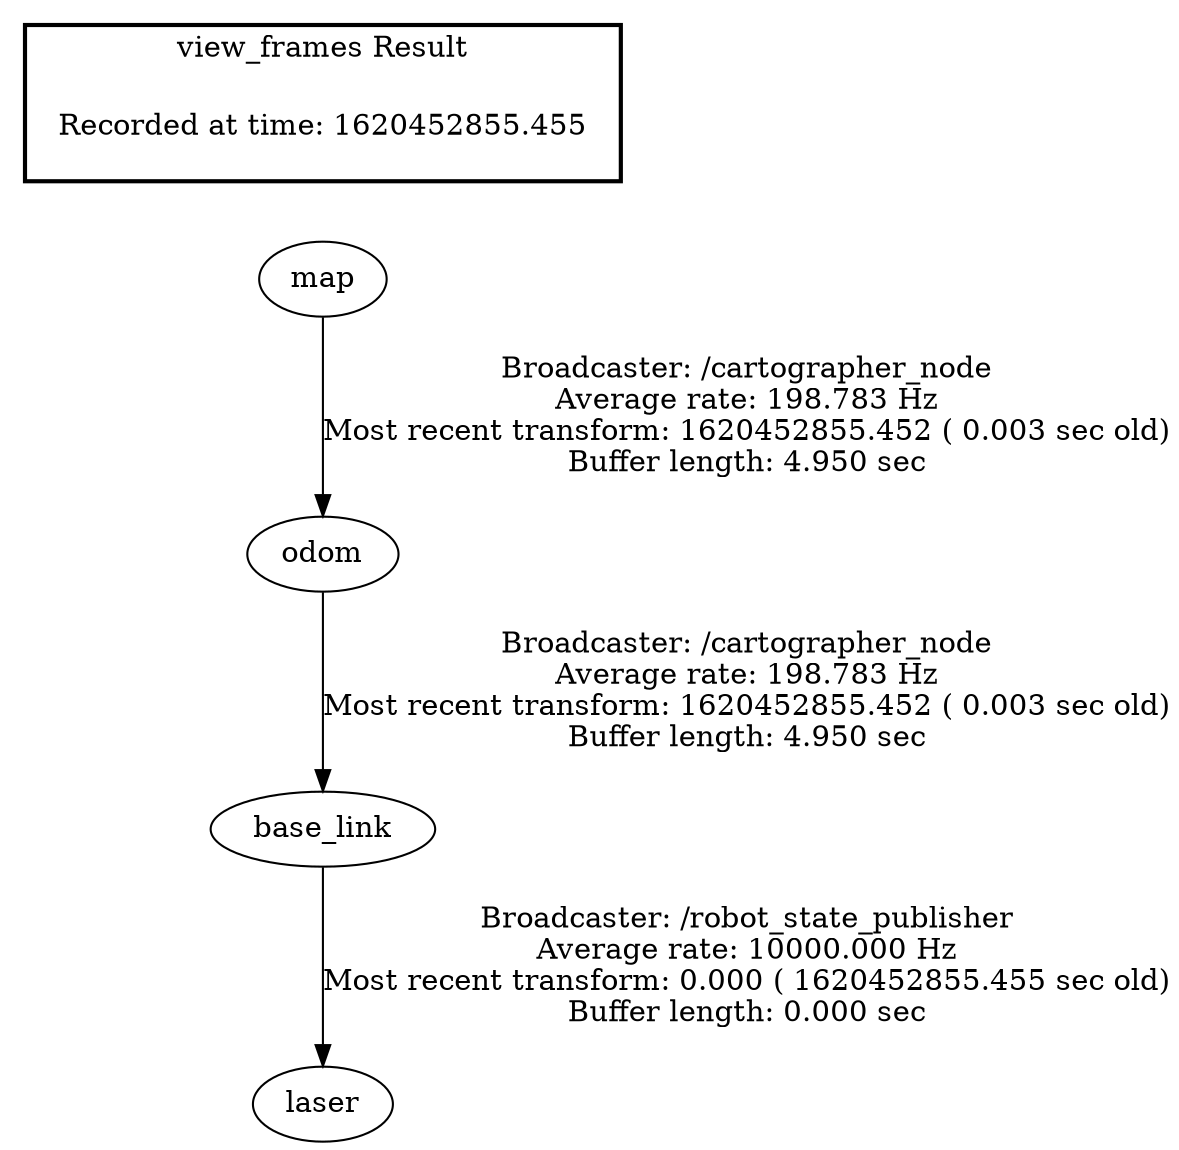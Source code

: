 digraph G {
"map" -> "odom"[label="Broadcaster: /cartographer_node\nAverage rate: 198.783 Hz\nMost recent transform: 1620452855.452 ( 0.003 sec old)\nBuffer length: 4.950 sec\n"];
"odom" -> "base_link"[label="Broadcaster: /cartographer_node\nAverage rate: 198.783 Hz\nMost recent transform: 1620452855.452 ( 0.003 sec old)\nBuffer length: 4.950 sec\n"];
"base_link" -> "laser"[label="Broadcaster: /robot_state_publisher\nAverage rate: 10000.000 Hz\nMost recent transform: 0.000 ( 1620452855.455 sec old)\nBuffer length: 0.000 sec\n"];
edge [style=invis];
 subgraph cluster_legend { style=bold; color=black; label ="view_frames Result";
"Recorded at time: 1620452855.455"[ shape=plaintext ] ;
 }->"map";
}
